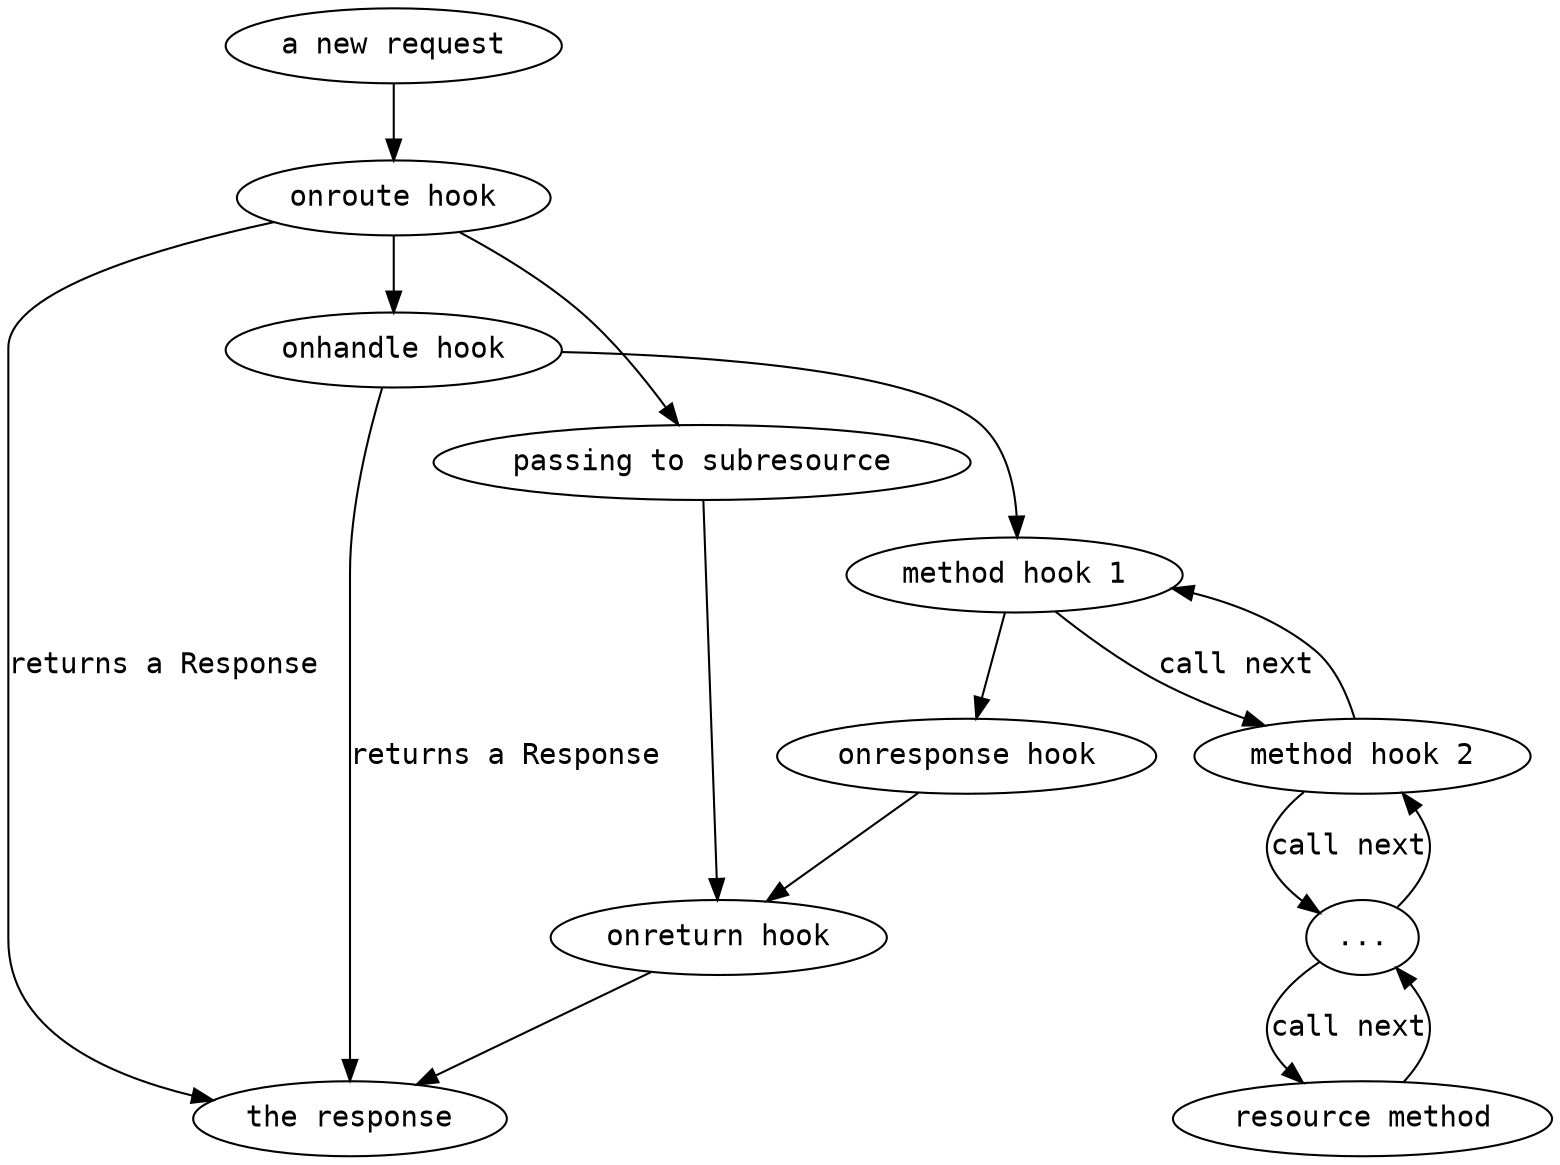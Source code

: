 digraph hooks {
    node [fontsize=14 fontname="Consolas"]
    edge [fontsize=14 fontname="Consolas"]

    request     [label="a new request"]
    onroute     [label="onroute hook"]
    subresource [label="passing to subresource"]
    onhandle    [label="onhandle hook"]
    onverb1     [label="method hook 1"]
    onverb2     [label="method hook 2"]
    onverb3     [label="..."]
    method      [label="resource method"]
    onresponse  [label="onresponse hook"]
    onreturn    [label="onreturn hook"]
    response    [label="the response"]

    request     -> onroute
    onroute     -> response    [label="returns a Response"]
    onroute     -> subresource
    onroute     -> onhandle
    onhandle    -> response    [label="returns a Response"]
    onhandle    -> onverb1
    onverb1     -> onverb2     [label="call next"]
    onverb1     -> onresponse
    onverb2     -> onverb3     [label="call next"]
    onverb2     -> onverb1
    onverb3     -> method      [label="call next"]
    onverb3     -> onverb2
    method      -> onverb3
    onresponse  -> onreturn
    subresource -> onreturn
    onreturn    -> response
}
